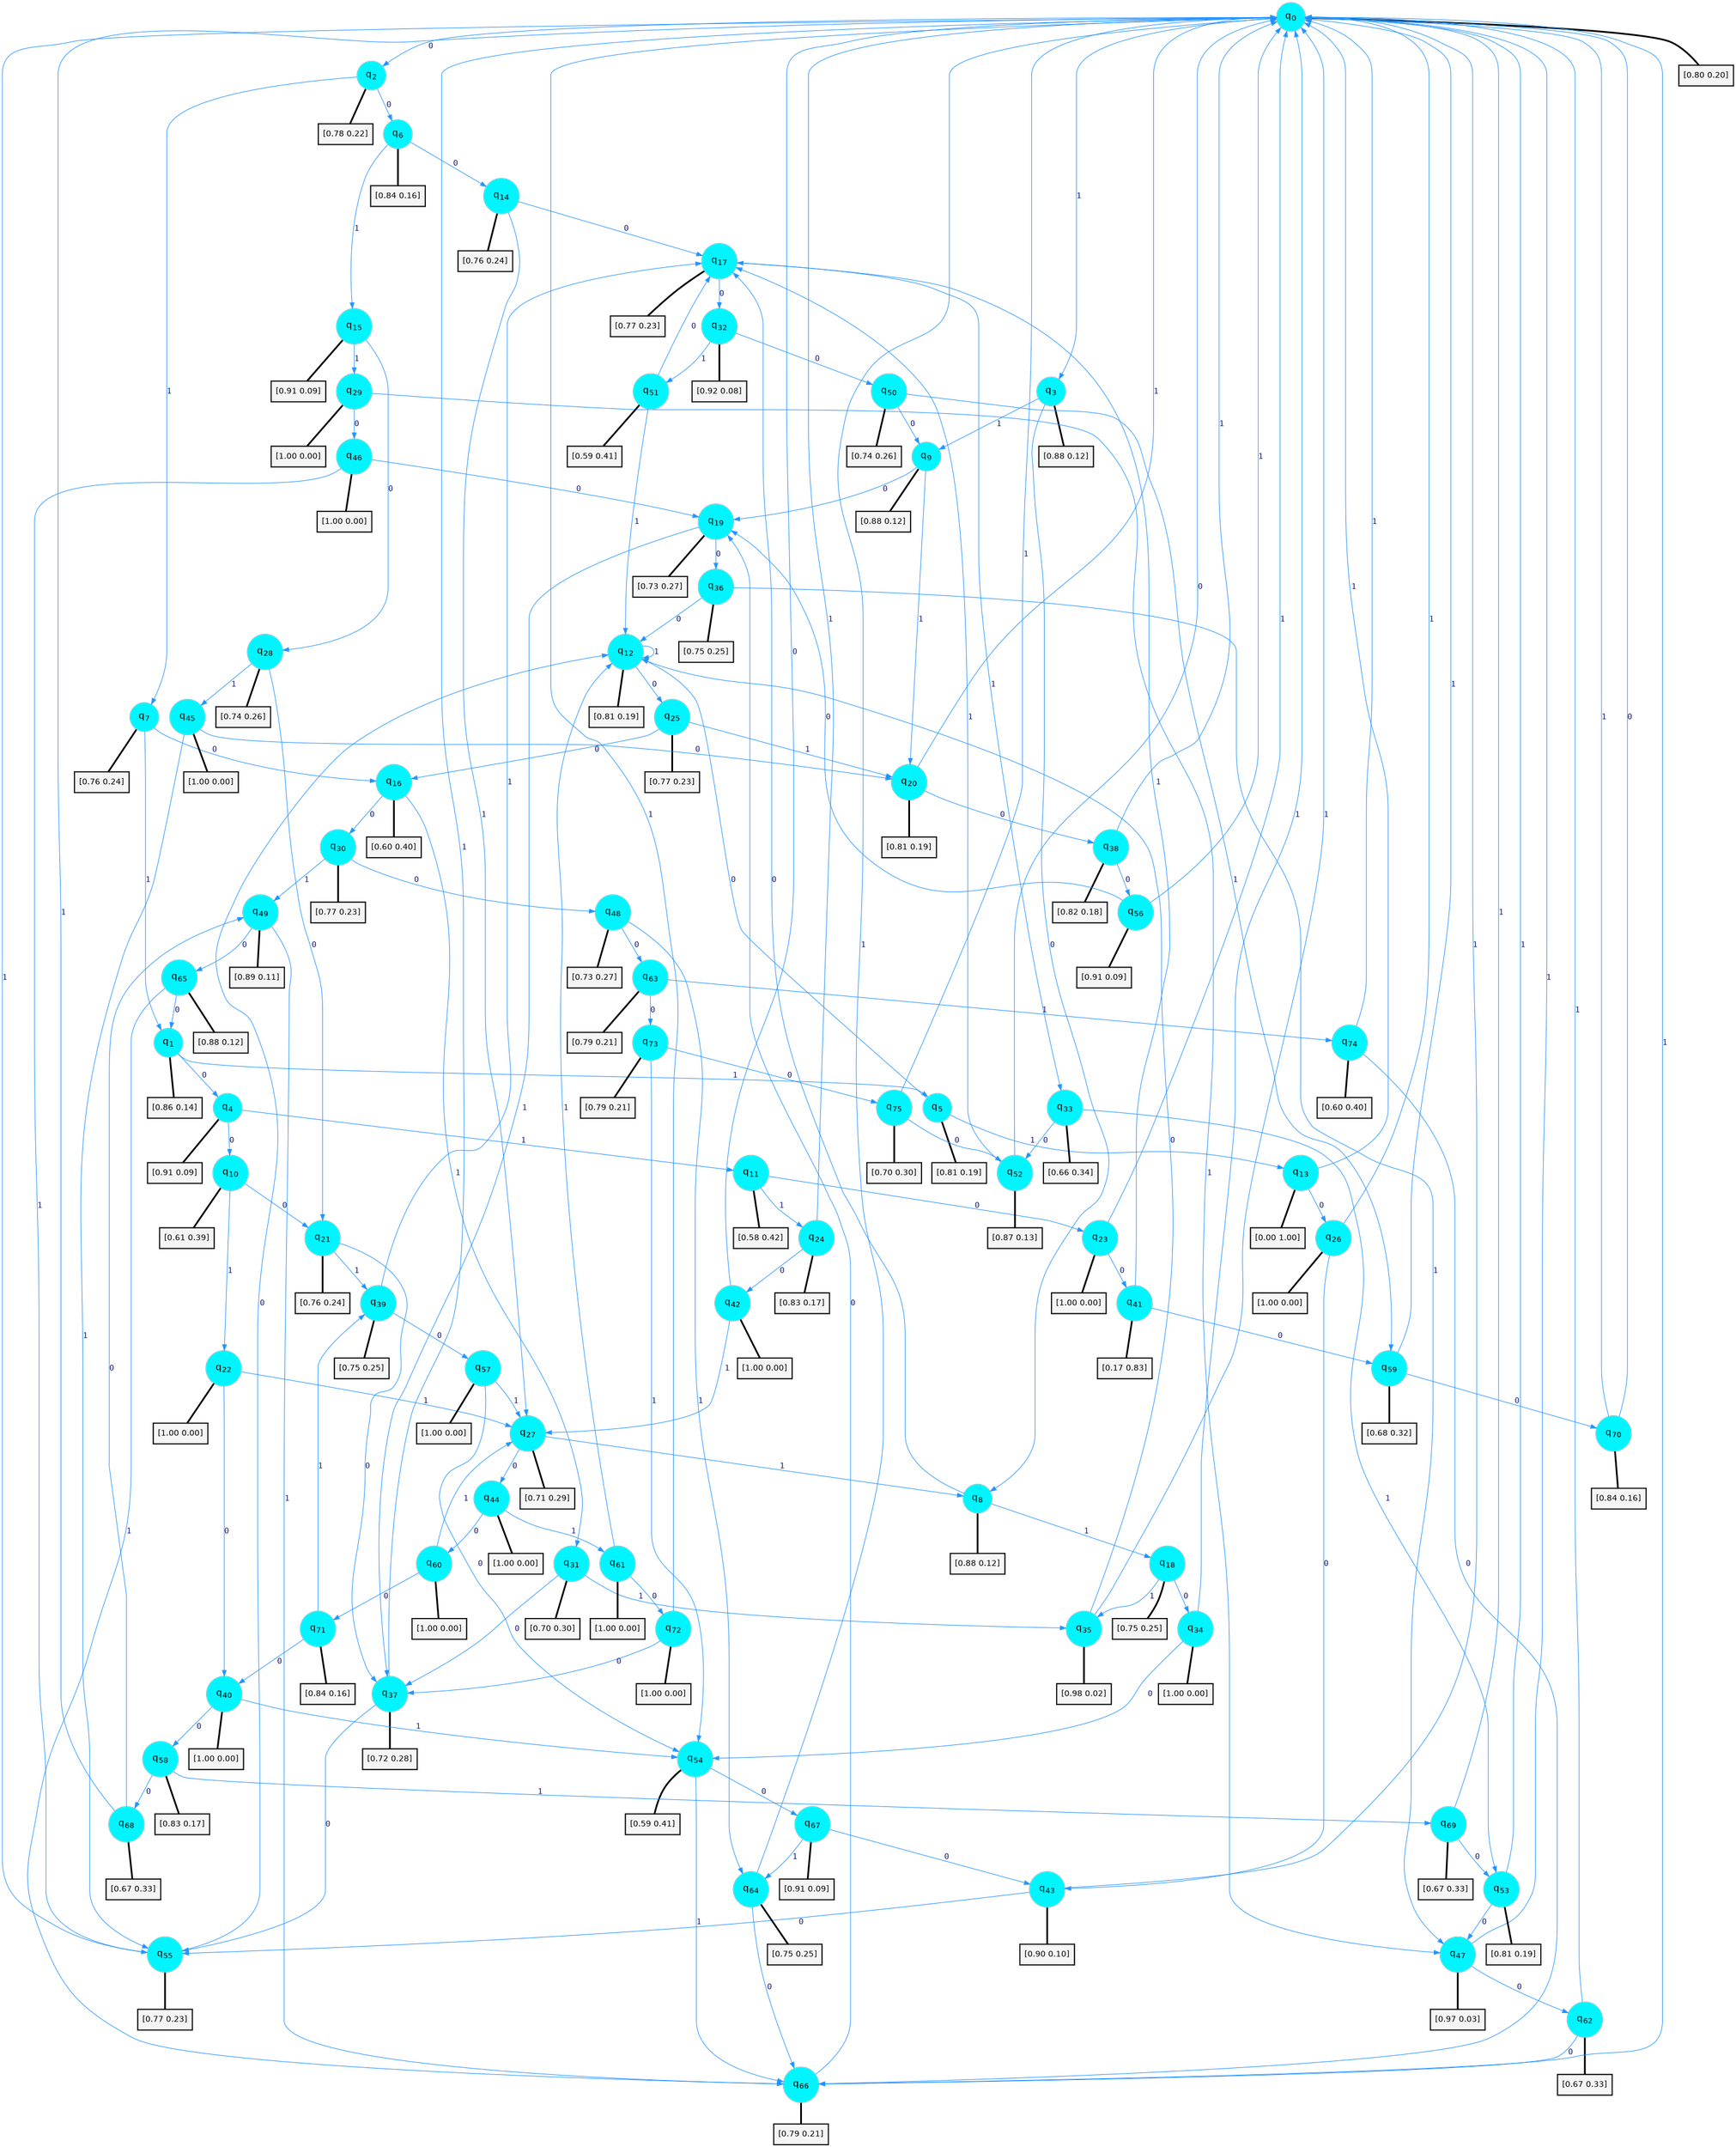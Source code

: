 digraph G {
graph [
bgcolor=transparent, dpi=300, rankdir=TD, size="40,25"];
node [
color=gray, fillcolor=turquoise1, fontcolor=black, fontname=Helvetica, fontsize=16, fontweight=bold, shape=circle, style=filled];
edge [
arrowsize=1, color=dodgerblue1, fontcolor=midnightblue, fontname=courier, fontweight=bold, penwidth=1, style=solid, weight=20];
0[label=<q<SUB>0</SUB>>];
1[label=<q<SUB>1</SUB>>];
2[label=<q<SUB>2</SUB>>];
3[label=<q<SUB>3</SUB>>];
4[label=<q<SUB>4</SUB>>];
5[label=<q<SUB>5</SUB>>];
6[label=<q<SUB>6</SUB>>];
7[label=<q<SUB>7</SUB>>];
8[label=<q<SUB>8</SUB>>];
9[label=<q<SUB>9</SUB>>];
10[label=<q<SUB>10</SUB>>];
11[label=<q<SUB>11</SUB>>];
12[label=<q<SUB>12</SUB>>];
13[label=<q<SUB>13</SUB>>];
14[label=<q<SUB>14</SUB>>];
15[label=<q<SUB>15</SUB>>];
16[label=<q<SUB>16</SUB>>];
17[label=<q<SUB>17</SUB>>];
18[label=<q<SUB>18</SUB>>];
19[label=<q<SUB>19</SUB>>];
20[label=<q<SUB>20</SUB>>];
21[label=<q<SUB>21</SUB>>];
22[label=<q<SUB>22</SUB>>];
23[label=<q<SUB>23</SUB>>];
24[label=<q<SUB>24</SUB>>];
25[label=<q<SUB>25</SUB>>];
26[label=<q<SUB>26</SUB>>];
27[label=<q<SUB>27</SUB>>];
28[label=<q<SUB>28</SUB>>];
29[label=<q<SUB>29</SUB>>];
30[label=<q<SUB>30</SUB>>];
31[label=<q<SUB>31</SUB>>];
32[label=<q<SUB>32</SUB>>];
33[label=<q<SUB>33</SUB>>];
34[label=<q<SUB>34</SUB>>];
35[label=<q<SUB>35</SUB>>];
36[label=<q<SUB>36</SUB>>];
37[label=<q<SUB>37</SUB>>];
38[label=<q<SUB>38</SUB>>];
39[label=<q<SUB>39</SUB>>];
40[label=<q<SUB>40</SUB>>];
41[label=<q<SUB>41</SUB>>];
42[label=<q<SUB>42</SUB>>];
43[label=<q<SUB>43</SUB>>];
44[label=<q<SUB>44</SUB>>];
45[label=<q<SUB>45</SUB>>];
46[label=<q<SUB>46</SUB>>];
47[label=<q<SUB>47</SUB>>];
48[label=<q<SUB>48</SUB>>];
49[label=<q<SUB>49</SUB>>];
50[label=<q<SUB>50</SUB>>];
51[label=<q<SUB>51</SUB>>];
52[label=<q<SUB>52</SUB>>];
53[label=<q<SUB>53</SUB>>];
54[label=<q<SUB>54</SUB>>];
55[label=<q<SUB>55</SUB>>];
56[label=<q<SUB>56</SUB>>];
57[label=<q<SUB>57</SUB>>];
58[label=<q<SUB>58</SUB>>];
59[label=<q<SUB>59</SUB>>];
60[label=<q<SUB>60</SUB>>];
61[label=<q<SUB>61</SUB>>];
62[label=<q<SUB>62</SUB>>];
63[label=<q<SUB>63</SUB>>];
64[label=<q<SUB>64</SUB>>];
65[label=<q<SUB>65</SUB>>];
66[label=<q<SUB>66</SUB>>];
67[label=<q<SUB>67</SUB>>];
68[label=<q<SUB>68</SUB>>];
69[label=<q<SUB>69</SUB>>];
70[label=<q<SUB>70</SUB>>];
71[label=<q<SUB>71</SUB>>];
72[label=<q<SUB>72</SUB>>];
73[label=<q<SUB>73</SUB>>];
74[label=<q<SUB>74</SUB>>];
75[label=<q<SUB>75</SUB>>];
76[label="[0.80 0.20]", shape=box,fontcolor=black, fontname=Helvetica, fontsize=14, penwidth=2, fillcolor=whitesmoke,color=black];
77[label="[0.86 0.14]", shape=box,fontcolor=black, fontname=Helvetica, fontsize=14, penwidth=2, fillcolor=whitesmoke,color=black];
78[label="[0.78 0.22]", shape=box,fontcolor=black, fontname=Helvetica, fontsize=14, penwidth=2, fillcolor=whitesmoke,color=black];
79[label="[0.88 0.12]", shape=box,fontcolor=black, fontname=Helvetica, fontsize=14, penwidth=2, fillcolor=whitesmoke,color=black];
80[label="[0.91 0.09]", shape=box,fontcolor=black, fontname=Helvetica, fontsize=14, penwidth=2, fillcolor=whitesmoke,color=black];
81[label="[0.81 0.19]", shape=box,fontcolor=black, fontname=Helvetica, fontsize=14, penwidth=2, fillcolor=whitesmoke,color=black];
82[label="[0.84 0.16]", shape=box,fontcolor=black, fontname=Helvetica, fontsize=14, penwidth=2, fillcolor=whitesmoke,color=black];
83[label="[0.76 0.24]", shape=box,fontcolor=black, fontname=Helvetica, fontsize=14, penwidth=2, fillcolor=whitesmoke,color=black];
84[label="[0.88 0.12]", shape=box,fontcolor=black, fontname=Helvetica, fontsize=14, penwidth=2, fillcolor=whitesmoke,color=black];
85[label="[0.88 0.12]", shape=box,fontcolor=black, fontname=Helvetica, fontsize=14, penwidth=2, fillcolor=whitesmoke,color=black];
86[label="[0.61 0.39]", shape=box,fontcolor=black, fontname=Helvetica, fontsize=14, penwidth=2, fillcolor=whitesmoke,color=black];
87[label="[0.58 0.42]", shape=box,fontcolor=black, fontname=Helvetica, fontsize=14, penwidth=2, fillcolor=whitesmoke,color=black];
88[label="[0.81 0.19]", shape=box,fontcolor=black, fontname=Helvetica, fontsize=14, penwidth=2, fillcolor=whitesmoke,color=black];
89[label="[0.00 1.00]", shape=box,fontcolor=black, fontname=Helvetica, fontsize=14, penwidth=2, fillcolor=whitesmoke,color=black];
90[label="[0.76 0.24]", shape=box,fontcolor=black, fontname=Helvetica, fontsize=14, penwidth=2, fillcolor=whitesmoke,color=black];
91[label="[0.91 0.09]", shape=box,fontcolor=black, fontname=Helvetica, fontsize=14, penwidth=2, fillcolor=whitesmoke,color=black];
92[label="[0.60 0.40]", shape=box,fontcolor=black, fontname=Helvetica, fontsize=14, penwidth=2, fillcolor=whitesmoke,color=black];
93[label="[0.77 0.23]", shape=box,fontcolor=black, fontname=Helvetica, fontsize=14, penwidth=2, fillcolor=whitesmoke,color=black];
94[label="[0.75 0.25]", shape=box,fontcolor=black, fontname=Helvetica, fontsize=14, penwidth=2, fillcolor=whitesmoke,color=black];
95[label="[0.73 0.27]", shape=box,fontcolor=black, fontname=Helvetica, fontsize=14, penwidth=2, fillcolor=whitesmoke,color=black];
96[label="[0.81 0.19]", shape=box,fontcolor=black, fontname=Helvetica, fontsize=14, penwidth=2, fillcolor=whitesmoke,color=black];
97[label="[0.76 0.24]", shape=box,fontcolor=black, fontname=Helvetica, fontsize=14, penwidth=2, fillcolor=whitesmoke,color=black];
98[label="[1.00 0.00]", shape=box,fontcolor=black, fontname=Helvetica, fontsize=14, penwidth=2, fillcolor=whitesmoke,color=black];
99[label="[1.00 0.00]", shape=box,fontcolor=black, fontname=Helvetica, fontsize=14, penwidth=2, fillcolor=whitesmoke,color=black];
100[label="[0.83 0.17]", shape=box,fontcolor=black, fontname=Helvetica, fontsize=14, penwidth=2, fillcolor=whitesmoke,color=black];
101[label="[0.77 0.23]", shape=box,fontcolor=black, fontname=Helvetica, fontsize=14, penwidth=2, fillcolor=whitesmoke,color=black];
102[label="[1.00 0.00]", shape=box,fontcolor=black, fontname=Helvetica, fontsize=14, penwidth=2, fillcolor=whitesmoke,color=black];
103[label="[0.71 0.29]", shape=box,fontcolor=black, fontname=Helvetica, fontsize=14, penwidth=2, fillcolor=whitesmoke,color=black];
104[label="[0.74 0.26]", shape=box,fontcolor=black, fontname=Helvetica, fontsize=14, penwidth=2, fillcolor=whitesmoke,color=black];
105[label="[1.00 0.00]", shape=box,fontcolor=black, fontname=Helvetica, fontsize=14, penwidth=2, fillcolor=whitesmoke,color=black];
106[label="[0.77 0.23]", shape=box,fontcolor=black, fontname=Helvetica, fontsize=14, penwidth=2, fillcolor=whitesmoke,color=black];
107[label="[0.70 0.30]", shape=box,fontcolor=black, fontname=Helvetica, fontsize=14, penwidth=2, fillcolor=whitesmoke,color=black];
108[label="[0.92 0.08]", shape=box,fontcolor=black, fontname=Helvetica, fontsize=14, penwidth=2, fillcolor=whitesmoke,color=black];
109[label="[0.66 0.34]", shape=box,fontcolor=black, fontname=Helvetica, fontsize=14, penwidth=2, fillcolor=whitesmoke,color=black];
110[label="[1.00 0.00]", shape=box,fontcolor=black, fontname=Helvetica, fontsize=14, penwidth=2, fillcolor=whitesmoke,color=black];
111[label="[0.98 0.02]", shape=box,fontcolor=black, fontname=Helvetica, fontsize=14, penwidth=2, fillcolor=whitesmoke,color=black];
112[label="[0.75 0.25]", shape=box,fontcolor=black, fontname=Helvetica, fontsize=14, penwidth=2, fillcolor=whitesmoke,color=black];
113[label="[0.72 0.28]", shape=box,fontcolor=black, fontname=Helvetica, fontsize=14, penwidth=2, fillcolor=whitesmoke,color=black];
114[label="[0.82 0.18]", shape=box,fontcolor=black, fontname=Helvetica, fontsize=14, penwidth=2, fillcolor=whitesmoke,color=black];
115[label="[0.75 0.25]", shape=box,fontcolor=black, fontname=Helvetica, fontsize=14, penwidth=2, fillcolor=whitesmoke,color=black];
116[label="[1.00 0.00]", shape=box,fontcolor=black, fontname=Helvetica, fontsize=14, penwidth=2, fillcolor=whitesmoke,color=black];
117[label="[0.17 0.83]", shape=box,fontcolor=black, fontname=Helvetica, fontsize=14, penwidth=2, fillcolor=whitesmoke,color=black];
118[label="[1.00 0.00]", shape=box,fontcolor=black, fontname=Helvetica, fontsize=14, penwidth=2, fillcolor=whitesmoke,color=black];
119[label="[0.90 0.10]", shape=box,fontcolor=black, fontname=Helvetica, fontsize=14, penwidth=2, fillcolor=whitesmoke,color=black];
120[label="[1.00 0.00]", shape=box,fontcolor=black, fontname=Helvetica, fontsize=14, penwidth=2, fillcolor=whitesmoke,color=black];
121[label="[1.00 0.00]", shape=box,fontcolor=black, fontname=Helvetica, fontsize=14, penwidth=2, fillcolor=whitesmoke,color=black];
122[label="[1.00 0.00]", shape=box,fontcolor=black, fontname=Helvetica, fontsize=14, penwidth=2, fillcolor=whitesmoke,color=black];
123[label="[0.97 0.03]", shape=box,fontcolor=black, fontname=Helvetica, fontsize=14, penwidth=2, fillcolor=whitesmoke,color=black];
124[label="[0.73 0.27]", shape=box,fontcolor=black, fontname=Helvetica, fontsize=14, penwidth=2, fillcolor=whitesmoke,color=black];
125[label="[0.89 0.11]", shape=box,fontcolor=black, fontname=Helvetica, fontsize=14, penwidth=2, fillcolor=whitesmoke,color=black];
126[label="[0.74 0.26]", shape=box,fontcolor=black, fontname=Helvetica, fontsize=14, penwidth=2, fillcolor=whitesmoke,color=black];
127[label="[0.59 0.41]", shape=box,fontcolor=black, fontname=Helvetica, fontsize=14, penwidth=2, fillcolor=whitesmoke,color=black];
128[label="[0.87 0.13]", shape=box,fontcolor=black, fontname=Helvetica, fontsize=14, penwidth=2, fillcolor=whitesmoke,color=black];
129[label="[0.81 0.19]", shape=box,fontcolor=black, fontname=Helvetica, fontsize=14, penwidth=2, fillcolor=whitesmoke,color=black];
130[label="[0.59 0.41]", shape=box,fontcolor=black, fontname=Helvetica, fontsize=14, penwidth=2, fillcolor=whitesmoke,color=black];
131[label="[0.77 0.23]", shape=box,fontcolor=black, fontname=Helvetica, fontsize=14, penwidth=2, fillcolor=whitesmoke,color=black];
132[label="[0.91 0.09]", shape=box,fontcolor=black, fontname=Helvetica, fontsize=14, penwidth=2, fillcolor=whitesmoke,color=black];
133[label="[1.00 0.00]", shape=box,fontcolor=black, fontname=Helvetica, fontsize=14, penwidth=2, fillcolor=whitesmoke,color=black];
134[label="[0.83 0.17]", shape=box,fontcolor=black, fontname=Helvetica, fontsize=14, penwidth=2, fillcolor=whitesmoke,color=black];
135[label="[0.68 0.32]", shape=box,fontcolor=black, fontname=Helvetica, fontsize=14, penwidth=2, fillcolor=whitesmoke,color=black];
136[label="[1.00 0.00]", shape=box,fontcolor=black, fontname=Helvetica, fontsize=14, penwidth=2, fillcolor=whitesmoke,color=black];
137[label="[1.00 0.00]", shape=box,fontcolor=black, fontname=Helvetica, fontsize=14, penwidth=2, fillcolor=whitesmoke,color=black];
138[label="[0.67 0.33]", shape=box,fontcolor=black, fontname=Helvetica, fontsize=14, penwidth=2, fillcolor=whitesmoke,color=black];
139[label="[0.79 0.21]", shape=box,fontcolor=black, fontname=Helvetica, fontsize=14, penwidth=2, fillcolor=whitesmoke,color=black];
140[label="[0.75 0.25]", shape=box,fontcolor=black, fontname=Helvetica, fontsize=14, penwidth=2, fillcolor=whitesmoke,color=black];
141[label="[0.88 0.12]", shape=box,fontcolor=black, fontname=Helvetica, fontsize=14, penwidth=2, fillcolor=whitesmoke,color=black];
142[label="[0.79 0.21]", shape=box,fontcolor=black, fontname=Helvetica, fontsize=14, penwidth=2, fillcolor=whitesmoke,color=black];
143[label="[0.91 0.09]", shape=box,fontcolor=black, fontname=Helvetica, fontsize=14, penwidth=2, fillcolor=whitesmoke,color=black];
144[label="[0.67 0.33]", shape=box,fontcolor=black, fontname=Helvetica, fontsize=14, penwidth=2, fillcolor=whitesmoke,color=black];
145[label="[0.67 0.33]", shape=box,fontcolor=black, fontname=Helvetica, fontsize=14, penwidth=2, fillcolor=whitesmoke,color=black];
146[label="[0.84 0.16]", shape=box,fontcolor=black, fontname=Helvetica, fontsize=14, penwidth=2, fillcolor=whitesmoke,color=black];
147[label="[0.84 0.16]", shape=box,fontcolor=black, fontname=Helvetica, fontsize=14, penwidth=2, fillcolor=whitesmoke,color=black];
148[label="[1.00 0.00]", shape=box,fontcolor=black, fontname=Helvetica, fontsize=14, penwidth=2, fillcolor=whitesmoke,color=black];
149[label="[0.79 0.21]", shape=box,fontcolor=black, fontname=Helvetica, fontsize=14, penwidth=2, fillcolor=whitesmoke,color=black];
150[label="[0.60 0.40]", shape=box,fontcolor=black, fontname=Helvetica, fontsize=14, penwidth=2, fillcolor=whitesmoke,color=black];
151[label="[0.70 0.30]", shape=box,fontcolor=black, fontname=Helvetica, fontsize=14, penwidth=2, fillcolor=whitesmoke,color=black];
0->2 [label=0];
0->3 [label=1];
0->76 [arrowhead=none, penwidth=3,color=black];
1->4 [label=0];
1->5 [label=1];
1->77 [arrowhead=none, penwidth=3,color=black];
2->6 [label=0];
2->7 [label=1];
2->78 [arrowhead=none, penwidth=3,color=black];
3->8 [label=0];
3->9 [label=1];
3->79 [arrowhead=none, penwidth=3,color=black];
4->10 [label=0];
4->11 [label=1];
4->80 [arrowhead=none, penwidth=3,color=black];
5->12 [label=0];
5->13 [label=1];
5->81 [arrowhead=none, penwidth=3,color=black];
6->14 [label=0];
6->15 [label=1];
6->82 [arrowhead=none, penwidth=3,color=black];
7->16 [label=0];
7->1 [label=1];
7->83 [arrowhead=none, penwidth=3,color=black];
8->17 [label=0];
8->18 [label=1];
8->84 [arrowhead=none, penwidth=3,color=black];
9->19 [label=0];
9->20 [label=1];
9->85 [arrowhead=none, penwidth=3,color=black];
10->21 [label=0];
10->22 [label=1];
10->86 [arrowhead=none, penwidth=3,color=black];
11->23 [label=0];
11->24 [label=1];
11->87 [arrowhead=none, penwidth=3,color=black];
12->25 [label=0];
12->12 [label=1];
12->88 [arrowhead=none, penwidth=3,color=black];
13->26 [label=0];
13->0 [label=1];
13->89 [arrowhead=none, penwidth=3,color=black];
14->17 [label=0];
14->27 [label=1];
14->90 [arrowhead=none, penwidth=3,color=black];
15->28 [label=0];
15->29 [label=1];
15->91 [arrowhead=none, penwidth=3,color=black];
16->30 [label=0];
16->31 [label=1];
16->92 [arrowhead=none, penwidth=3,color=black];
17->32 [label=0];
17->33 [label=1];
17->93 [arrowhead=none, penwidth=3,color=black];
18->34 [label=0];
18->35 [label=1];
18->94 [arrowhead=none, penwidth=3,color=black];
19->36 [label=0];
19->37 [label=1];
19->95 [arrowhead=none, penwidth=3,color=black];
20->38 [label=0];
20->0 [label=1];
20->96 [arrowhead=none, penwidth=3,color=black];
21->37 [label=0];
21->39 [label=1];
21->97 [arrowhead=none, penwidth=3,color=black];
22->40 [label=0];
22->27 [label=1];
22->98 [arrowhead=none, penwidth=3,color=black];
23->41 [label=0];
23->0 [label=1];
23->99 [arrowhead=none, penwidth=3,color=black];
24->42 [label=0];
24->0 [label=1];
24->100 [arrowhead=none, penwidth=3,color=black];
25->16 [label=0];
25->20 [label=1];
25->101 [arrowhead=none, penwidth=3,color=black];
26->43 [label=0];
26->0 [label=1];
26->102 [arrowhead=none, penwidth=3,color=black];
27->44 [label=0];
27->8 [label=1];
27->103 [arrowhead=none, penwidth=3,color=black];
28->21 [label=0];
28->45 [label=1];
28->104 [arrowhead=none, penwidth=3,color=black];
29->46 [label=0];
29->47 [label=1];
29->105 [arrowhead=none, penwidth=3,color=black];
30->48 [label=0];
30->49 [label=1];
30->106 [arrowhead=none, penwidth=3,color=black];
31->37 [label=0];
31->35 [label=1];
31->107 [arrowhead=none, penwidth=3,color=black];
32->50 [label=0];
32->51 [label=1];
32->108 [arrowhead=none, penwidth=3,color=black];
33->52 [label=0];
33->53 [label=1];
33->109 [arrowhead=none, penwidth=3,color=black];
34->54 [label=0];
34->0 [label=1];
34->110 [arrowhead=none, penwidth=3,color=black];
35->12 [label=0];
35->0 [label=1];
35->111 [arrowhead=none, penwidth=3,color=black];
36->12 [label=0];
36->47 [label=1];
36->112 [arrowhead=none, penwidth=3,color=black];
37->55 [label=0];
37->0 [label=1];
37->113 [arrowhead=none, penwidth=3,color=black];
38->56 [label=0];
38->0 [label=1];
38->114 [arrowhead=none, penwidth=3,color=black];
39->57 [label=0];
39->17 [label=1];
39->115 [arrowhead=none, penwidth=3,color=black];
40->58 [label=0];
40->54 [label=1];
40->116 [arrowhead=none, penwidth=3,color=black];
41->59 [label=0];
41->17 [label=1];
41->117 [arrowhead=none, penwidth=3,color=black];
42->0 [label=0];
42->27 [label=1];
42->118 [arrowhead=none, penwidth=3,color=black];
43->55 [label=0];
43->0 [label=1];
43->119 [arrowhead=none, penwidth=3,color=black];
44->60 [label=0];
44->61 [label=1];
44->120 [arrowhead=none, penwidth=3,color=black];
45->20 [label=0];
45->55 [label=1];
45->121 [arrowhead=none, penwidth=3,color=black];
46->19 [label=0];
46->55 [label=1];
46->122 [arrowhead=none, penwidth=3,color=black];
47->62 [label=0];
47->0 [label=1];
47->123 [arrowhead=none, penwidth=3,color=black];
48->63 [label=0];
48->64 [label=1];
48->124 [arrowhead=none, penwidth=3,color=black];
49->65 [label=0];
49->66 [label=1];
49->125 [arrowhead=none, penwidth=3,color=black];
50->9 [label=0];
50->59 [label=1];
50->126 [arrowhead=none, penwidth=3,color=black];
51->17 [label=0];
51->12 [label=1];
51->127 [arrowhead=none, penwidth=3,color=black];
52->0 [label=0];
52->17 [label=1];
52->128 [arrowhead=none, penwidth=3,color=black];
53->47 [label=0];
53->0 [label=1];
53->129 [arrowhead=none, penwidth=3,color=black];
54->67 [label=0];
54->66 [label=1];
54->130 [arrowhead=none, penwidth=3,color=black];
55->12 [label=0];
55->0 [label=1];
55->131 [arrowhead=none, penwidth=3,color=black];
56->19 [label=0];
56->0 [label=1];
56->132 [arrowhead=none, penwidth=3,color=black];
57->54 [label=0];
57->27 [label=1];
57->133 [arrowhead=none, penwidth=3,color=black];
58->68 [label=0];
58->69 [label=1];
58->134 [arrowhead=none, penwidth=3,color=black];
59->70 [label=0];
59->0 [label=1];
59->135 [arrowhead=none, penwidth=3,color=black];
60->71 [label=0];
60->27 [label=1];
60->136 [arrowhead=none, penwidth=3,color=black];
61->72 [label=0];
61->12 [label=1];
61->137 [arrowhead=none, penwidth=3,color=black];
62->66 [label=0];
62->0 [label=1];
62->138 [arrowhead=none, penwidth=3,color=black];
63->73 [label=0];
63->74 [label=1];
63->139 [arrowhead=none, penwidth=3,color=black];
64->66 [label=0];
64->0 [label=1];
64->140 [arrowhead=none, penwidth=3,color=black];
65->1 [label=0];
65->66 [label=1];
65->141 [arrowhead=none, penwidth=3,color=black];
66->19 [label=0];
66->0 [label=1];
66->142 [arrowhead=none, penwidth=3,color=black];
67->43 [label=0];
67->64 [label=1];
67->143 [arrowhead=none, penwidth=3,color=black];
68->49 [label=0];
68->0 [label=1];
68->144 [arrowhead=none, penwidth=3,color=black];
69->53 [label=0];
69->0 [label=1];
69->145 [arrowhead=none, penwidth=3,color=black];
70->0 [label=0];
70->0 [label=1];
70->146 [arrowhead=none, penwidth=3,color=black];
71->40 [label=0];
71->39 [label=1];
71->147 [arrowhead=none, penwidth=3,color=black];
72->37 [label=0];
72->0 [label=1];
72->148 [arrowhead=none, penwidth=3,color=black];
73->75 [label=0];
73->54 [label=1];
73->149 [arrowhead=none, penwidth=3,color=black];
74->66 [label=0];
74->0 [label=1];
74->150 [arrowhead=none, penwidth=3,color=black];
75->52 [label=0];
75->0 [label=1];
75->151 [arrowhead=none, penwidth=3,color=black];
}

